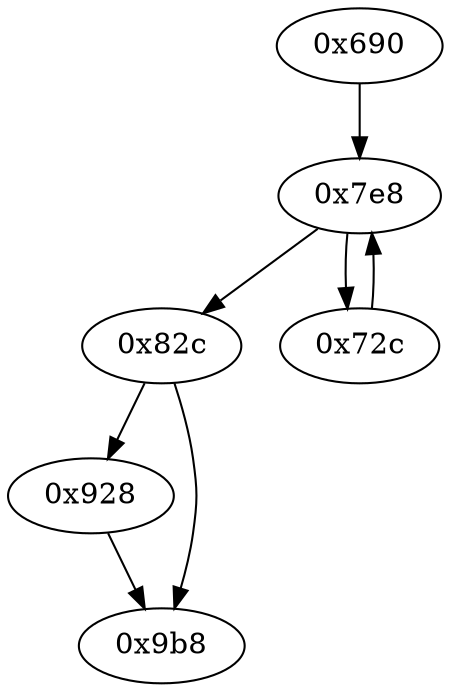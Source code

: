 strict digraph "" {
	graph ["edge"="{}",
		file="/Users/mark/Documents/deobfus-2019-ccs/ALL-CFG/simple-hash-functions/jshash/1680_recovered.dot",
		"graph"="{u'file': u'/Users/mark/Documents/deobfus-2019-ccs/ALL-CFG/simple-hash-functions/jshash/1680_recovered.dot'}",
		"node"="{u'opcode': u''}"
	];
	"0x7e8"	 [opcode="[u'add', u'mov', u'stm', u'b']"];
	"0x82c"	 [opcode="[u'ldr', u'ldr', u'mvn', u'str', u'add', u'ldr', u'ldr', u'ldr', u'ldr', u'ldr', u'add', u'b']"];
	"0x7e8" -> "0x82c";
	"0x72c"	 [opcode="[u'ldr', u'ldr', u'ldrb', u'ldr', u'sub', u'sub', u'ldr', u'sub', u'rsb', u'sub', u'bic', u'bic', u'orr', u'ldr', u'ldr', u'ldr', \
u'add', u'add', u'add', u'sub']"];
	"0x7e8" -> "0x72c";
	"0x690"	 [opcode="[u'push', u'add', u'sub', u'ldr', u'ldr', u'ldr', u'str', u'ldr', u'mov', u'bl', u'ldr', u'mov', u'mov', u'ldr', u'ldr', u'sub', \
u'sub', u'add', u'mul', u'ldr', u'mvn', u'eor', u'and', u'mov', u'ldr', u'cmp', u'mov', u'mov', u'eor', u'orr', u'ldr', u'eor', \
u'orr', u'ldr', u'ldr', u'ldr', u'mov', u'mov', u'b']"];
	"0x690" -> "0x7e8";
	"0x928"	 [opcode="[u'ldr', u'ldr', u'ldr', u'ldr', u'mov', u'sub', u'cmp', u'mul', u'mov', u'mov', u'mvn', u'orr', u'cmn', u'mov', u'teq', u'mov', \
u'mov', u'cmn', u'mov', u'mov', u'cmp', u'mov', u'b']"];
	"0x9b8"	 [opcode="[u'ldr', u'ldr', u'ldr', u'ldr', u'sub', u'mov', u'sub', u'pop']"];
	"0x928" -> "0x9b8";
	"0x82c" -> "0x928";
	"0x82c" -> "0x9b8";
	"0x72c" -> "0x7e8";
}
